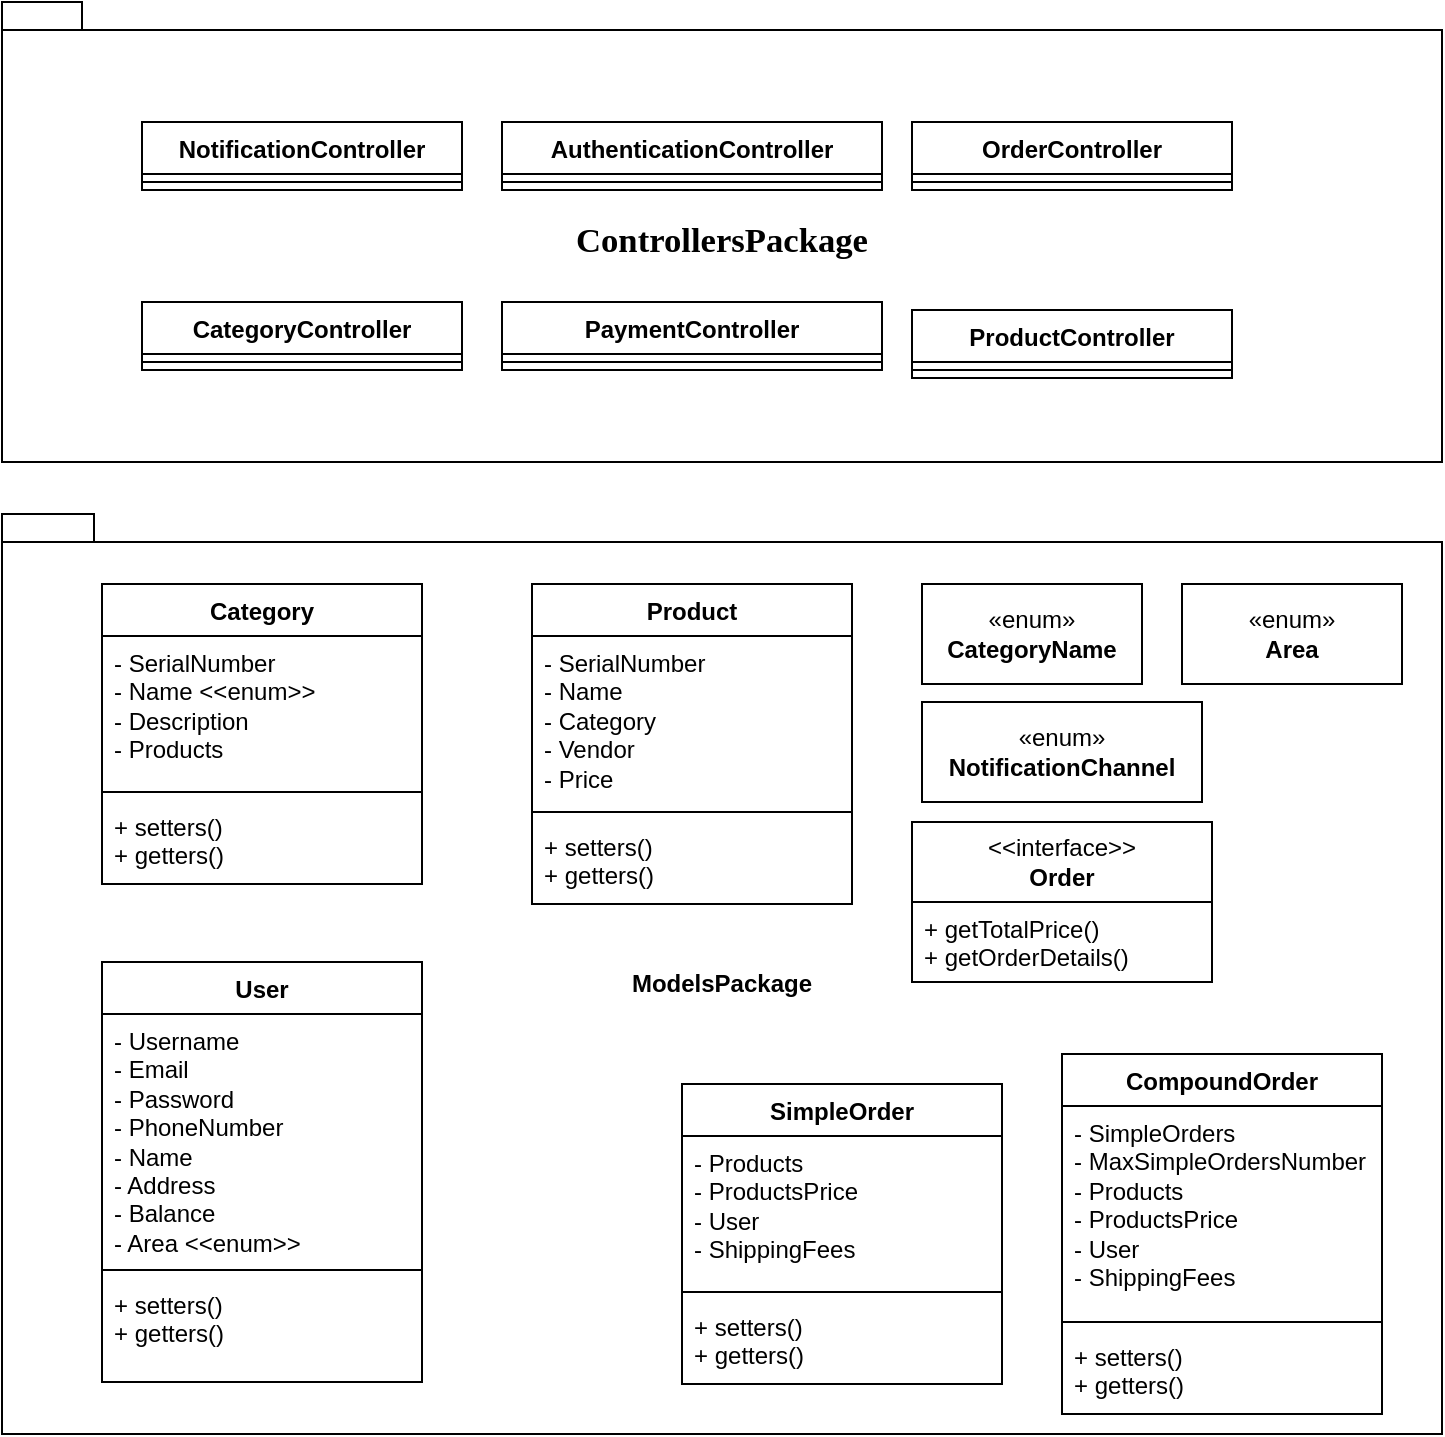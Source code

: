 <mxfile version="22.1.11" type="device">
  <diagram id="C5RBs43oDa-KdzZeNtuy" name="Page-1">
    <mxGraphModel dx="819" dy="505" grid="1" gridSize="10" guides="1" tooltips="1" connect="1" arrows="1" fold="1" page="1" pageScale="1" pageWidth="850" pageHeight="1100" math="0" shadow="0">
      <root>
        <mxCell id="WIyWlLk6GJQsqaUBKTNV-0" />
        <mxCell id="WIyWlLk6GJQsqaUBKTNV-1" parent="WIyWlLk6GJQsqaUBKTNV-0" />
        <mxCell id="rgEi_WncCJZVdDWMbM2z-33" value="ModelsPackage" style="shape=folder;fontStyle=1;spacingTop=10;tabWidth=40;tabHeight=14;tabPosition=left;html=1;whiteSpace=wrap;" parent="WIyWlLk6GJQsqaUBKTNV-1" vertex="1">
          <mxGeometry x="60" y="506" width="720" height="460" as="geometry" />
        </mxCell>
        <mxCell id="rgEi_WncCJZVdDWMbM2z-3" value="User" style="swimlane;fontStyle=1;align=center;verticalAlign=top;childLayout=stackLayout;horizontal=1;startSize=26;horizontalStack=0;resizeParent=1;resizeParentMax=0;resizeLast=0;collapsible=1;marginBottom=0;whiteSpace=wrap;html=1;" parent="WIyWlLk6GJQsqaUBKTNV-1" vertex="1">
          <mxGeometry x="110" y="730" width="160" height="210" as="geometry" />
        </mxCell>
        <mxCell id="rgEi_WncCJZVdDWMbM2z-4" value="- Username&lt;br&gt;- Email&lt;br&gt;- Password&lt;br&gt;- PhoneNumber&lt;br&gt;- Name&lt;br&gt;- Address&lt;br&gt;- Balance&lt;br&gt;- Area &amp;lt;&amp;lt;enum&amp;gt;&amp;gt;" style="text;strokeColor=none;fillColor=none;align=left;verticalAlign=top;spacingLeft=4;spacingRight=4;overflow=hidden;rotatable=0;points=[[0,0.5],[1,0.5]];portConstraint=eastwest;whiteSpace=wrap;html=1;" parent="rgEi_WncCJZVdDWMbM2z-3" vertex="1">
          <mxGeometry y="26" width="160" height="124" as="geometry" />
        </mxCell>
        <mxCell id="rgEi_WncCJZVdDWMbM2z-5" value="" style="line;strokeWidth=1;fillColor=none;align=left;verticalAlign=middle;spacingTop=-1;spacingLeft=3;spacingRight=3;rotatable=0;labelPosition=right;points=[];portConstraint=eastwest;strokeColor=inherit;" parent="rgEi_WncCJZVdDWMbM2z-3" vertex="1">
          <mxGeometry y="150" width="160" height="8" as="geometry" />
        </mxCell>
        <mxCell id="rgEi_WncCJZVdDWMbM2z-6" value="+ setters()&lt;br&gt;+ getters()" style="text;strokeColor=none;fillColor=none;align=left;verticalAlign=top;spacingLeft=4;spacingRight=4;overflow=hidden;rotatable=0;points=[[0,0.5],[1,0.5]];portConstraint=eastwest;whiteSpace=wrap;html=1;" parent="rgEi_WncCJZVdDWMbM2z-3" vertex="1">
          <mxGeometry y="158" width="160" height="52" as="geometry" />
        </mxCell>
        <mxCell id="rgEi_WncCJZVdDWMbM2z-7" value="Product" style="swimlane;fontStyle=1;align=center;verticalAlign=top;childLayout=stackLayout;horizontal=1;startSize=26;horizontalStack=0;resizeParent=1;resizeParentMax=0;resizeLast=0;collapsible=1;marginBottom=0;whiteSpace=wrap;html=1;" parent="WIyWlLk6GJQsqaUBKTNV-1" vertex="1">
          <mxGeometry x="325" y="541" width="160" height="160" as="geometry" />
        </mxCell>
        <mxCell id="rgEi_WncCJZVdDWMbM2z-8" value="- SerialNumber&lt;br&gt;- Name&lt;br&gt;- Category&lt;br&gt;- Vendor&lt;br&gt;- Price" style="text;strokeColor=none;fillColor=none;align=left;verticalAlign=top;spacingLeft=4;spacingRight=4;overflow=hidden;rotatable=0;points=[[0,0.5],[1,0.5]];portConstraint=eastwest;whiteSpace=wrap;html=1;" parent="rgEi_WncCJZVdDWMbM2z-7" vertex="1">
          <mxGeometry y="26" width="160" height="84" as="geometry" />
        </mxCell>
        <mxCell id="rgEi_WncCJZVdDWMbM2z-9" value="" style="line;strokeWidth=1;fillColor=none;align=left;verticalAlign=middle;spacingTop=-1;spacingLeft=3;spacingRight=3;rotatable=0;labelPosition=right;points=[];portConstraint=eastwest;strokeColor=inherit;" parent="rgEi_WncCJZVdDWMbM2z-7" vertex="1">
          <mxGeometry y="110" width="160" height="8" as="geometry" />
        </mxCell>
        <mxCell id="rgEi_WncCJZVdDWMbM2z-10" value="+ setters()&lt;br&gt;+ getters()" style="text;strokeColor=none;fillColor=none;align=left;verticalAlign=top;spacingLeft=4;spacingRight=4;overflow=hidden;rotatable=0;points=[[0,0.5],[1,0.5]];portConstraint=eastwest;whiteSpace=wrap;html=1;" parent="rgEi_WncCJZVdDWMbM2z-7" vertex="1">
          <mxGeometry y="118" width="160" height="42" as="geometry" />
        </mxCell>
        <mxCell id="rgEi_WncCJZVdDWMbM2z-11" value="Category" style="swimlane;fontStyle=1;align=center;verticalAlign=top;childLayout=stackLayout;horizontal=1;startSize=26;horizontalStack=0;resizeParent=1;resizeParentMax=0;resizeLast=0;collapsible=1;marginBottom=0;whiteSpace=wrap;html=1;" parent="WIyWlLk6GJQsqaUBKTNV-1" vertex="1">
          <mxGeometry x="110" y="541" width="160" height="150" as="geometry" />
        </mxCell>
        <mxCell id="rgEi_WncCJZVdDWMbM2z-12" value="- SerialNumber&lt;br&gt;- Name &amp;lt;&amp;lt;enum&amp;gt;&amp;gt;&lt;br&gt;- Description&lt;br&gt;- Products" style="text;strokeColor=none;fillColor=none;align=left;verticalAlign=top;spacingLeft=4;spacingRight=4;overflow=hidden;rotatable=0;points=[[0,0.5],[1,0.5]];portConstraint=eastwest;whiteSpace=wrap;html=1;" parent="rgEi_WncCJZVdDWMbM2z-11" vertex="1">
          <mxGeometry y="26" width="160" height="74" as="geometry" />
        </mxCell>
        <mxCell id="rgEi_WncCJZVdDWMbM2z-13" value="" style="line;strokeWidth=1;fillColor=none;align=left;verticalAlign=middle;spacingTop=-1;spacingLeft=3;spacingRight=3;rotatable=0;labelPosition=right;points=[];portConstraint=eastwest;strokeColor=inherit;" parent="rgEi_WncCJZVdDWMbM2z-11" vertex="1">
          <mxGeometry y="100" width="160" height="8" as="geometry" />
        </mxCell>
        <mxCell id="rgEi_WncCJZVdDWMbM2z-14" value="+ setters()&lt;br&gt;+ getters()" style="text;strokeColor=none;fillColor=none;align=left;verticalAlign=top;spacingLeft=4;spacingRight=4;overflow=hidden;rotatable=0;points=[[0,0.5],[1,0.5]];portConstraint=eastwest;whiteSpace=wrap;html=1;" parent="rgEi_WncCJZVdDWMbM2z-11" vertex="1">
          <mxGeometry y="108" width="160" height="42" as="geometry" />
        </mxCell>
        <mxCell id="rgEi_WncCJZVdDWMbM2z-15" value="«enum»&lt;br&gt;&lt;b&gt;CategoryName&lt;/b&gt;" style="html=1;whiteSpace=wrap;" parent="WIyWlLk6GJQsqaUBKTNV-1" vertex="1">
          <mxGeometry x="520" y="541" width="110" height="50" as="geometry" />
        </mxCell>
        <mxCell id="rgEi_WncCJZVdDWMbM2z-18" value="&amp;lt;&amp;lt;interface&amp;gt;&amp;gt;&lt;br&gt;&lt;b&gt;Order&lt;/b&gt;" style="swimlane;fontStyle=0;childLayout=stackLayout;horizontal=1;startSize=40;fillColor=none;horizontalStack=0;resizeParent=1;resizeParentMax=0;resizeLast=0;collapsible=1;marginBottom=0;whiteSpace=wrap;html=1;" parent="WIyWlLk6GJQsqaUBKTNV-1" vertex="1">
          <mxGeometry x="515" y="660" width="150" height="80" as="geometry" />
        </mxCell>
        <mxCell id="rgEi_WncCJZVdDWMbM2z-19" value="+ getTotalPrice()&lt;br&gt;+ getOrderDetails()" style="text;strokeColor=none;fillColor=none;align=left;verticalAlign=top;spacingLeft=4;spacingRight=4;overflow=hidden;rotatable=0;points=[[0,0.5],[1,0.5]];portConstraint=eastwest;whiteSpace=wrap;html=1;" parent="rgEi_WncCJZVdDWMbM2z-18" vertex="1">
          <mxGeometry y="40" width="150" height="40" as="geometry" />
        </mxCell>
        <mxCell id="rgEi_WncCJZVdDWMbM2z-22" value="SimpleOrder" style="swimlane;fontStyle=1;align=center;verticalAlign=top;childLayout=stackLayout;horizontal=1;startSize=26;horizontalStack=0;resizeParent=1;resizeParentMax=0;resizeLast=0;collapsible=1;marginBottom=0;whiteSpace=wrap;html=1;" parent="WIyWlLk6GJQsqaUBKTNV-1" vertex="1">
          <mxGeometry x="400" y="791" width="160" height="150" as="geometry" />
        </mxCell>
        <mxCell id="rgEi_WncCJZVdDWMbM2z-23" value="- Products&lt;br&gt;- ProductsPrice&lt;br&gt;- User&lt;br&gt;- ShippingFees" style="text;strokeColor=none;fillColor=none;align=left;verticalAlign=top;spacingLeft=4;spacingRight=4;overflow=hidden;rotatable=0;points=[[0,0.5],[1,0.5]];portConstraint=eastwest;whiteSpace=wrap;html=1;" parent="rgEi_WncCJZVdDWMbM2z-22" vertex="1">
          <mxGeometry y="26" width="160" height="74" as="geometry" />
        </mxCell>
        <mxCell id="rgEi_WncCJZVdDWMbM2z-24" value="" style="line;strokeWidth=1;fillColor=none;align=left;verticalAlign=middle;spacingTop=-1;spacingLeft=3;spacingRight=3;rotatable=0;labelPosition=right;points=[];portConstraint=eastwest;strokeColor=inherit;" parent="rgEi_WncCJZVdDWMbM2z-22" vertex="1">
          <mxGeometry y="100" width="160" height="8" as="geometry" />
        </mxCell>
        <mxCell id="rgEi_WncCJZVdDWMbM2z-25" value="+ setters()&lt;br&gt;+ getters()" style="text;strokeColor=none;fillColor=none;align=left;verticalAlign=top;spacingLeft=4;spacingRight=4;overflow=hidden;rotatable=0;points=[[0,0.5],[1,0.5]];portConstraint=eastwest;whiteSpace=wrap;html=1;" parent="rgEi_WncCJZVdDWMbM2z-22" vertex="1">
          <mxGeometry y="108" width="160" height="42" as="geometry" />
        </mxCell>
        <mxCell id="rgEi_WncCJZVdDWMbM2z-26" value="CompoundOrder" style="swimlane;fontStyle=1;align=center;verticalAlign=top;childLayout=stackLayout;horizontal=1;startSize=26;horizontalStack=0;resizeParent=1;resizeParentMax=0;resizeLast=0;collapsible=1;marginBottom=0;whiteSpace=wrap;html=1;" parent="WIyWlLk6GJQsqaUBKTNV-1" vertex="1">
          <mxGeometry x="590" y="776" width="160" height="180" as="geometry" />
        </mxCell>
        <mxCell id="rgEi_WncCJZVdDWMbM2z-27" value="- SimpleOrders&lt;br&gt;- MaxSimpleOrdersNumber&lt;br&gt;- Products&lt;br&gt;- ProductsPrice&lt;br&gt;- User&lt;br&gt;- ShippingFees" style="text;strokeColor=none;fillColor=none;align=left;verticalAlign=top;spacingLeft=4;spacingRight=4;overflow=hidden;rotatable=0;points=[[0,0.5],[1,0.5]];portConstraint=eastwest;whiteSpace=wrap;html=1;" parent="rgEi_WncCJZVdDWMbM2z-26" vertex="1">
          <mxGeometry y="26" width="160" height="104" as="geometry" />
        </mxCell>
        <mxCell id="rgEi_WncCJZVdDWMbM2z-28" value="" style="line;strokeWidth=1;fillColor=none;align=left;verticalAlign=middle;spacingTop=-1;spacingLeft=3;spacingRight=3;rotatable=0;labelPosition=right;points=[];portConstraint=eastwest;strokeColor=inherit;" parent="rgEi_WncCJZVdDWMbM2z-26" vertex="1">
          <mxGeometry y="130" width="160" height="8" as="geometry" />
        </mxCell>
        <mxCell id="rgEi_WncCJZVdDWMbM2z-29" value="+ setters()&lt;br&gt;+ getters()" style="text;strokeColor=none;fillColor=none;align=left;verticalAlign=top;spacingLeft=4;spacingRight=4;overflow=hidden;rotatable=0;points=[[0,0.5],[1,0.5]];portConstraint=eastwest;whiteSpace=wrap;html=1;" parent="rgEi_WncCJZVdDWMbM2z-26" vertex="1">
          <mxGeometry y="138" width="160" height="42" as="geometry" />
        </mxCell>
        <mxCell id="rgEi_WncCJZVdDWMbM2z-30" value="«enum»&lt;br&gt;&lt;b&gt;Area&lt;/b&gt;" style="html=1;whiteSpace=wrap;" parent="WIyWlLk6GJQsqaUBKTNV-1" vertex="1">
          <mxGeometry x="650" y="541" width="110" height="50" as="geometry" />
        </mxCell>
        <mxCell id="rgEi_WncCJZVdDWMbM2z-34" value="&lt;b id=&quot;docs-internal-guid-37bf1ae9-7fff-d8b7-cc07-cfb594d46fc4&quot; style=&quot;&quot;&gt;&lt;span style=&quot;font-size: 13pt; font-family: &amp;quot;Times New Roman&amp;quot;, serif; color: rgb(0, 0, 0); background-color: transparent; font-style: normal; font-variant: normal; text-decoration: none; vertical-align: baseline;&quot;&gt;ControllersPackage&lt;/span&gt;&lt;/b&gt;" style="shape=folder;fontStyle=1;spacingTop=10;tabWidth=40;tabHeight=14;tabPosition=left;html=1;whiteSpace=wrap;" parent="WIyWlLk6GJQsqaUBKTNV-1" vertex="1">
          <mxGeometry x="60" y="250" width="720" height="230" as="geometry" />
        </mxCell>
        <mxCell id="rgEi_WncCJZVdDWMbM2z-35" value="NotificationController" style="swimlane;fontStyle=1;align=center;verticalAlign=top;childLayout=stackLayout;horizontal=1;startSize=26;horizontalStack=0;resizeParent=1;resizeParentMax=0;resizeLast=0;collapsible=1;marginBottom=0;whiteSpace=wrap;html=1;" parent="WIyWlLk6GJQsqaUBKTNV-1" vertex="1">
          <mxGeometry x="130" y="310" width="160" height="34" as="geometry" />
        </mxCell>
        <mxCell id="rgEi_WncCJZVdDWMbM2z-37" value="" style="line;strokeWidth=1;fillColor=none;align=left;verticalAlign=middle;spacingTop=-1;spacingLeft=3;spacingRight=3;rotatable=0;labelPosition=right;points=[];portConstraint=eastwest;strokeColor=inherit;" parent="rgEi_WncCJZVdDWMbM2z-35" vertex="1">
          <mxGeometry y="26" width="160" height="8" as="geometry" />
        </mxCell>
        <mxCell id="rgEi_WncCJZVdDWMbM2z-39" value="&lt;span id=&quot;docs-internal-guid-37bf1ae9-7fff-d8b7-cc07-cfb594d46fc4&quot; style=&quot;font-weight:normal;&quot;&gt;&lt;/span&gt;AuthenticationController" style="swimlane;fontStyle=1;align=center;verticalAlign=top;childLayout=stackLayout;horizontal=1;startSize=26;horizontalStack=0;resizeParent=1;resizeParentMax=0;resizeLast=0;collapsible=1;marginBottom=0;whiteSpace=wrap;html=1;" parent="WIyWlLk6GJQsqaUBKTNV-1" vertex="1">
          <mxGeometry x="310" y="310" width="190" height="34" as="geometry" />
        </mxCell>
        <mxCell id="rgEi_WncCJZVdDWMbM2z-40" value="" style="line;strokeWidth=1;fillColor=none;align=left;verticalAlign=middle;spacingTop=-1;spacingLeft=3;spacingRight=3;rotatable=0;labelPosition=right;points=[];portConstraint=eastwest;strokeColor=inherit;" parent="rgEi_WncCJZVdDWMbM2z-39" vertex="1">
          <mxGeometry y="26" width="190" height="8" as="geometry" />
        </mxCell>
        <mxCell id="rgEi_WncCJZVdDWMbM2z-41" value="OrderController" style="swimlane;fontStyle=1;align=center;verticalAlign=top;childLayout=stackLayout;horizontal=1;startSize=26;horizontalStack=0;resizeParent=1;resizeParentMax=0;resizeLast=0;collapsible=1;marginBottom=0;whiteSpace=wrap;html=1;" parent="WIyWlLk6GJQsqaUBKTNV-1" vertex="1">
          <mxGeometry x="515" y="310" width="160" height="34" as="geometry" />
        </mxCell>
        <mxCell id="rgEi_WncCJZVdDWMbM2z-42" value="" style="line;strokeWidth=1;fillColor=none;align=left;verticalAlign=middle;spacingTop=-1;spacingLeft=3;spacingRight=3;rotatable=0;labelPosition=right;points=[];portConstraint=eastwest;strokeColor=inherit;" parent="rgEi_WncCJZVdDWMbM2z-41" vertex="1">
          <mxGeometry y="26" width="160" height="8" as="geometry" />
        </mxCell>
        <mxCell id="rgEi_WncCJZVdDWMbM2z-43" value="ProductController" style="swimlane;fontStyle=1;align=center;verticalAlign=top;childLayout=stackLayout;horizontal=1;startSize=26;horizontalStack=0;resizeParent=1;resizeParentMax=0;resizeLast=0;collapsible=1;marginBottom=0;whiteSpace=wrap;html=1;" parent="WIyWlLk6GJQsqaUBKTNV-1" vertex="1">
          <mxGeometry x="515" y="404" width="160" height="34" as="geometry" />
        </mxCell>
        <mxCell id="rgEi_WncCJZVdDWMbM2z-44" value="" style="line;strokeWidth=1;fillColor=none;align=left;verticalAlign=middle;spacingTop=-1;spacingLeft=3;spacingRight=3;rotatable=0;labelPosition=right;points=[];portConstraint=eastwest;strokeColor=inherit;" parent="rgEi_WncCJZVdDWMbM2z-43" vertex="1">
          <mxGeometry y="26" width="160" height="8" as="geometry" />
        </mxCell>
        <mxCell id="rgEi_WncCJZVdDWMbM2z-45" value="PaymentController" style="swimlane;fontStyle=1;align=center;verticalAlign=top;childLayout=stackLayout;horizontal=1;startSize=26;horizontalStack=0;resizeParent=1;resizeParentMax=0;resizeLast=0;collapsible=1;marginBottom=0;whiteSpace=wrap;html=1;" parent="WIyWlLk6GJQsqaUBKTNV-1" vertex="1">
          <mxGeometry x="310" y="400" width="190" height="34" as="geometry" />
        </mxCell>
        <mxCell id="rgEi_WncCJZVdDWMbM2z-46" value="" style="line;strokeWidth=1;fillColor=none;align=left;verticalAlign=middle;spacingTop=-1;spacingLeft=3;spacingRight=3;rotatable=0;labelPosition=right;points=[];portConstraint=eastwest;strokeColor=inherit;" parent="rgEi_WncCJZVdDWMbM2z-45" vertex="1">
          <mxGeometry y="26" width="190" height="8" as="geometry" />
        </mxCell>
        <mxCell id="rgEi_WncCJZVdDWMbM2z-47" value="CategoryController" style="swimlane;fontStyle=1;align=center;verticalAlign=top;childLayout=stackLayout;horizontal=1;startSize=26;horizontalStack=0;resizeParent=1;resizeParentMax=0;resizeLast=0;collapsible=1;marginBottom=0;whiteSpace=wrap;html=1;" parent="WIyWlLk6GJQsqaUBKTNV-1" vertex="1">
          <mxGeometry x="130" y="400" width="160" height="34" as="geometry" />
        </mxCell>
        <mxCell id="rgEi_WncCJZVdDWMbM2z-48" value="" style="line;strokeWidth=1;fillColor=none;align=left;verticalAlign=middle;spacingTop=-1;spacingLeft=3;spacingRight=3;rotatable=0;labelPosition=right;points=[];portConstraint=eastwest;strokeColor=inherit;" parent="rgEi_WncCJZVdDWMbM2z-47" vertex="1">
          <mxGeometry y="26" width="160" height="8" as="geometry" />
        </mxCell>
        <mxCell id="rgEi_WncCJZVdDWMbM2z-49" value="«enum»&lt;br&gt;&lt;b&gt;NotificationChannel&lt;/b&gt;" style="html=1;whiteSpace=wrap;" parent="WIyWlLk6GJQsqaUBKTNV-1" vertex="1">
          <mxGeometry x="520" y="600" width="140" height="50" as="geometry" />
        </mxCell>
      </root>
    </mxGraphModel>
  </diagram>
</mxfile>
